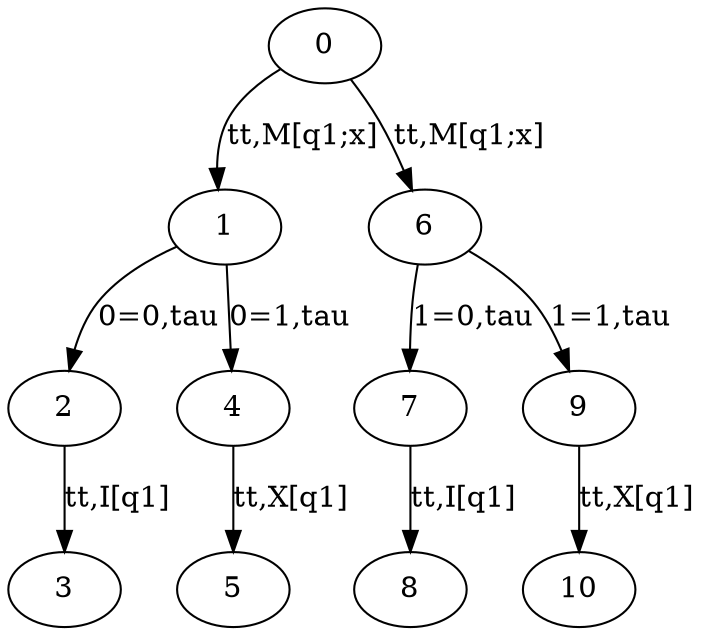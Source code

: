 // The qLTS Q
digraph {
	0 -> 1 [label="tt,M[q1;x]"]
	1 -> 2 [label="0=0,tau"]
	2 -> 3 [label="tt,I[q1]"]
	1 -> 4 [label="0=1,tau"]
	4 -> 5 [label="tt,X[q1]"]
	0 -> 6 [label="tt,M[q1;x]"]
	6 -> 7 [label="1=0,tau"]
	7 -> 8 [label="tt,I[q1]"]
	6 -> 9 [label="1=1,tau"]
	9 -> 10 [label="tt,X[q1]"]
}
